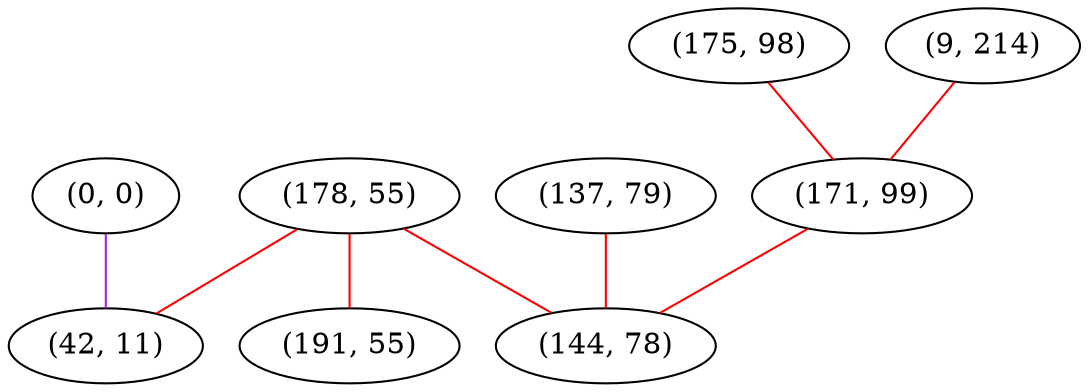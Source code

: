 graph "" {
"(178, 55)";
"(0, 0)";
"(42, 11)";
"(175, 98)";
"(137, 79)";
"(9, 214)";
"(171, 99)";
"(191, 55)";
"(144, 78)";
"(178, 55)" -- "(144, 78)"  [color=red, key=0, weight=1];
"(178, 55)" -- "(42, 11)"  [color=red, key=0, weight=1];
"(178, 55)" -- "(191, 55)"  [color=red, key=0, weight=1];
"(0, 0)" -- "(42, 11)"  [color=purple, key=0, weight=4];
"(175, 98)" -- "(171, 99)"  [color=red, key=0, weight=1];
"(137, 79)" -- "(144, 78)"  [color=red, key=0, weight=1];
"(9, 214)" -- "(171, 99)"  [color=red, key=0, weight=1];
"(171, 99)" -- "(144, 78)"  [color=red, key=0, weight=1];
}
